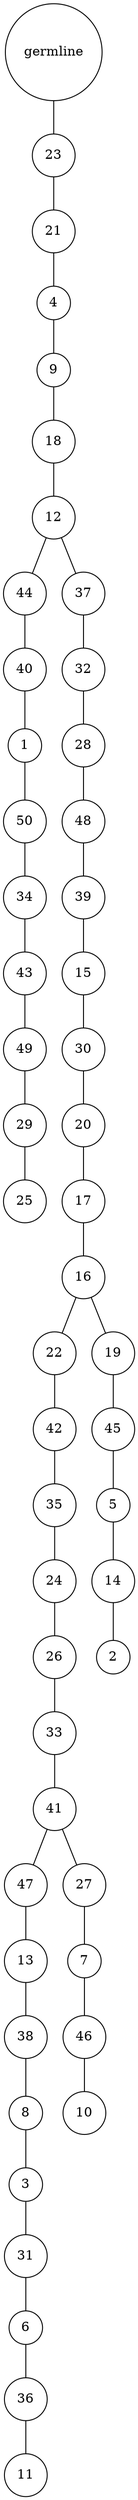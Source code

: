 graph {
	rankdir=UD;
	splines=line;
	node [shape=circle]
	"0x7f3f0e7a6c40" [label="germline"];
	"0x7f3f0e7a6c70" [label="23"];
	"0x7f3f0e7a6c40" -- "0x7f3f0e7a6c70" ;
	"0x7f3f0e7a6ca0" [label="21"];
	"0x7f3f0e7a6c70" -- "0x7f3f0e7a6ca0" ;
	"0x7f3f0e7a6cd0" [label="4"];
	"0x7f3f0e7a6ca0" -- "0x7f3f0e7a6cd0" ;
	"0x7f3f0e7a6d00" [label="9"];
	"0x7f3f0e7a6cd0" -- "0x7f3f0e7a6d00" ;
	"0x7f3f0e7a6d30" [label="18"];
	"0x7f3f0e7a6d00" -- "0x7f3f0e7a6d30" ;
	"0x7f3f0e7a6d60" [label="12"];
	"0x7f3f0e7a6d30" -- "0x7f3f0e7a6d60" ;
	"0x7f3f0e7a6d90" [label="44"];
	"0x7f3f0e7a6d60" -- "0x7f3f0e7a6d90" ;
	"0x7f3f0e7a6dc0" [label="40"];
	"0x7f3f0e7a6d90" -- "0x7f3f0e7a6dc0" ;
	"0x7f3f0e7a6df0" [label="1"];
	"0x7f3f0e7a6dc0" -- "0x7f3f0e7a6df0" ;
	"0x7f3f0e7a6e20" [label="50"];
	"0x7f3f0e7a6df0" -- "0x7f3f0e7a6e20" ;
	"0x7f3f0e7a6e50" [label="34"];
	"0x7f3f0e7a6e20" -- "0x7f3f0e7a6e50" ;
	"0x7f3f0e7a6e80" [label="43"];
	"0x7f3f0e7a6e50" -- "0x7f3f0e7a6e80" ;
	"0x7f3f0e7a6eb0" [label="49"];
	"0x7f3f0e7a6e80" -- "0x7f3f0e7a6eb0" ;
	"0x7f3f0e7a6ee0" [label="29"];
	"0x7f3f0e7a6eb0" -- "0x7f3f0e7a6ee0" ;
	"0x7f3f0e7a6f10" [label="25"];
	"0x7f3f0e7a6ee0" -- "0x7f3f0e7a6f10" ;
	"0x7f3f0e7a6f40" [label="37"];
	"0x7f3f0e7a6d60" -- "0x7f3f0e7a6f40" ;
	"0x7f3f0e7a6f70" [label="32"];
	"0x7f3f0e7a6f40" -- "0x7f3f0e7a6f70" ;
	"0x7f3f0e7a6fa0" [label="28"];
	"0x7f3f0e7a6f70" -- "0x7f3f0e7a6fa0" ;
	"0x7f3f0e7a6fd0" [label="48"];
	"0x7f3f0e7a6fa0" -- "0x7f3f0e7a6fd0" ;
	"0x7f3f0e7b8040" [label="39"];
	"0x7f3f0e7a6fd0" -- "0x7f3f0e7b8040" ;
	"0x7f3f0e7b8070" [label="15"];
	"0x7f3f0e7b8040" -- "0x7f3f0e7b8070" ;
	"0x7f3f0e7b80a0" [label="30"];
	"0x7f3f0e7b8070" -- "0x7f3f0e7b80a0" ;
	"0x7f3f0e7b80d0" [label="20"];
	"0x7f3f0e7b80a0" -- "0x7f3f0e7b80d0" ;
	"0x7f3f0e7b8100" [label="17"];
	"0x7f3f0e7b80d0" -- "0x7f3f0e7b8100" ;
	"0x7f3f0e7b8130" [label="16"];
	"0x7f3f0e7b8100" -- "0x7f3f0e7b8130" ;
	"0x7f3f0e7b8160" [label="22"];
	"0x7f3f0e7b8130" -- "0x7f3f0e7b8160" ;
	"0x7f3f0e7b8190" [label="42"];
	"0x7f3f0e7b8160" -- "0x7f3f0e7b8190" ;
	"0x7f3f0e7b81c0" [label="35"];
	"0x7f3f0e7b8190" -- "0x7f3f0e7b81c0" ;
	"0x7f3f0e7b81f0" [label="24"];
	"0x7f3f0e7b81c0" -- "0x7f3f0e7b81f0" ;
	"0x7f3f0e7b8220" [label="26"];
	"0x7f3f0e7b81f0" -- "0x7f3f0e7b8220" ;
	"0x7f3f0e7b8250" [label="33"];
	"0x7f3f0e7b8220" -- "0x7f3f0e7b8250" ;
	"0x7f3f0e7b8280" [label="41"];
	"0x7f3f0e7b8250" -- "0x7f3f0e7b8280" ;
	"0x7f3f0e7b82b0" [label="47"];
	"0x7f3f0e7b8280" -- "0x7f3f0e7b82b0" ;
	"0x7f3f0e7b82e0" [label="13"];
	"0x7f3f0e7b82b0" -- "0x7f3f0e7b82e0" ;
	"0x7f3f0e7b8310" [label="38"];
	"0x7f3f0e7b82e0" -- "0x7f3f0e7b8310" ;
	"0x7f3f0e7b8340" [label="8"];
	"0x7f3f0e7b8310" -- "0x7f3f0e7b8340" ;
	"0x7f3f0e7b8370" [label="3"];
	"0x7f3f0e7b8340" -- "0x7f3f0e7b8370" ;
	"0x7f3f0e7b83a0" [label="31"];
	"0x7f3f0e7b8370" -- "0x7f3f0e7b83a0" ;
	"0x7f3f0e7b83d0" [label="6"];
	"0x7f3f0e7b83a0" -- "0x7f3f0e7b83d0" ;
	"0x7f3f0e7b8400" [label="36"];
	"0x7f3f0e7b83d0" -- "0x7f3f0e7b8400" ;
	"0x7f3f0e7b8430" [label="11"];
	"0x7f3f0e7b8400" -- "0x7f3f0e7b8430" ;
	"0x7f3f0e7b8460" [label="27"];
	"0x7f3f0e7b8280" -- "0x7f3f0e7b8460" ;
	"0x7f3f0e7b8490" [label="7"];
	"0x7f3f0e7b8460" -- "0x7f3f0e7b8490" ;
	"0x7f3f0e7b84c0" [label="46"];
	"0x7f3f0e7b8490" -- "0x7f3f0e7b84c0" ;
	"0x7f3f0e7b84f0" [label="10"];
	"0x7f3f0e7b84c0" -- "0x7f3f0e7b84f0" ;
	"0x7f3f0e7b8520" [label="19"];
	"0x7f3f0e7b8130" -- "0x7f3f0e7b8520" ;
	"0x7f3f0e7b8550" [label="45"];
	"0x7f3f0e7b8520" -- "0x7f3f0e7b8550" ;
	"0x7f3f0e7b8580" [label="5"];
	"0x7f3f0e7b8550" -- "0x7f3f0e7b8580" ;
	"0x7f3f0e7b85b0" [label="14"];
	"0x7f3f0e7b8580" -- "0x7f3f0e7b85b0" ;
	"0x7f3f0e7b85e0" [label="2"];
	"0x7f3f0e7b85b0" -- "0x7f3f0e7b85e0" ;
}
